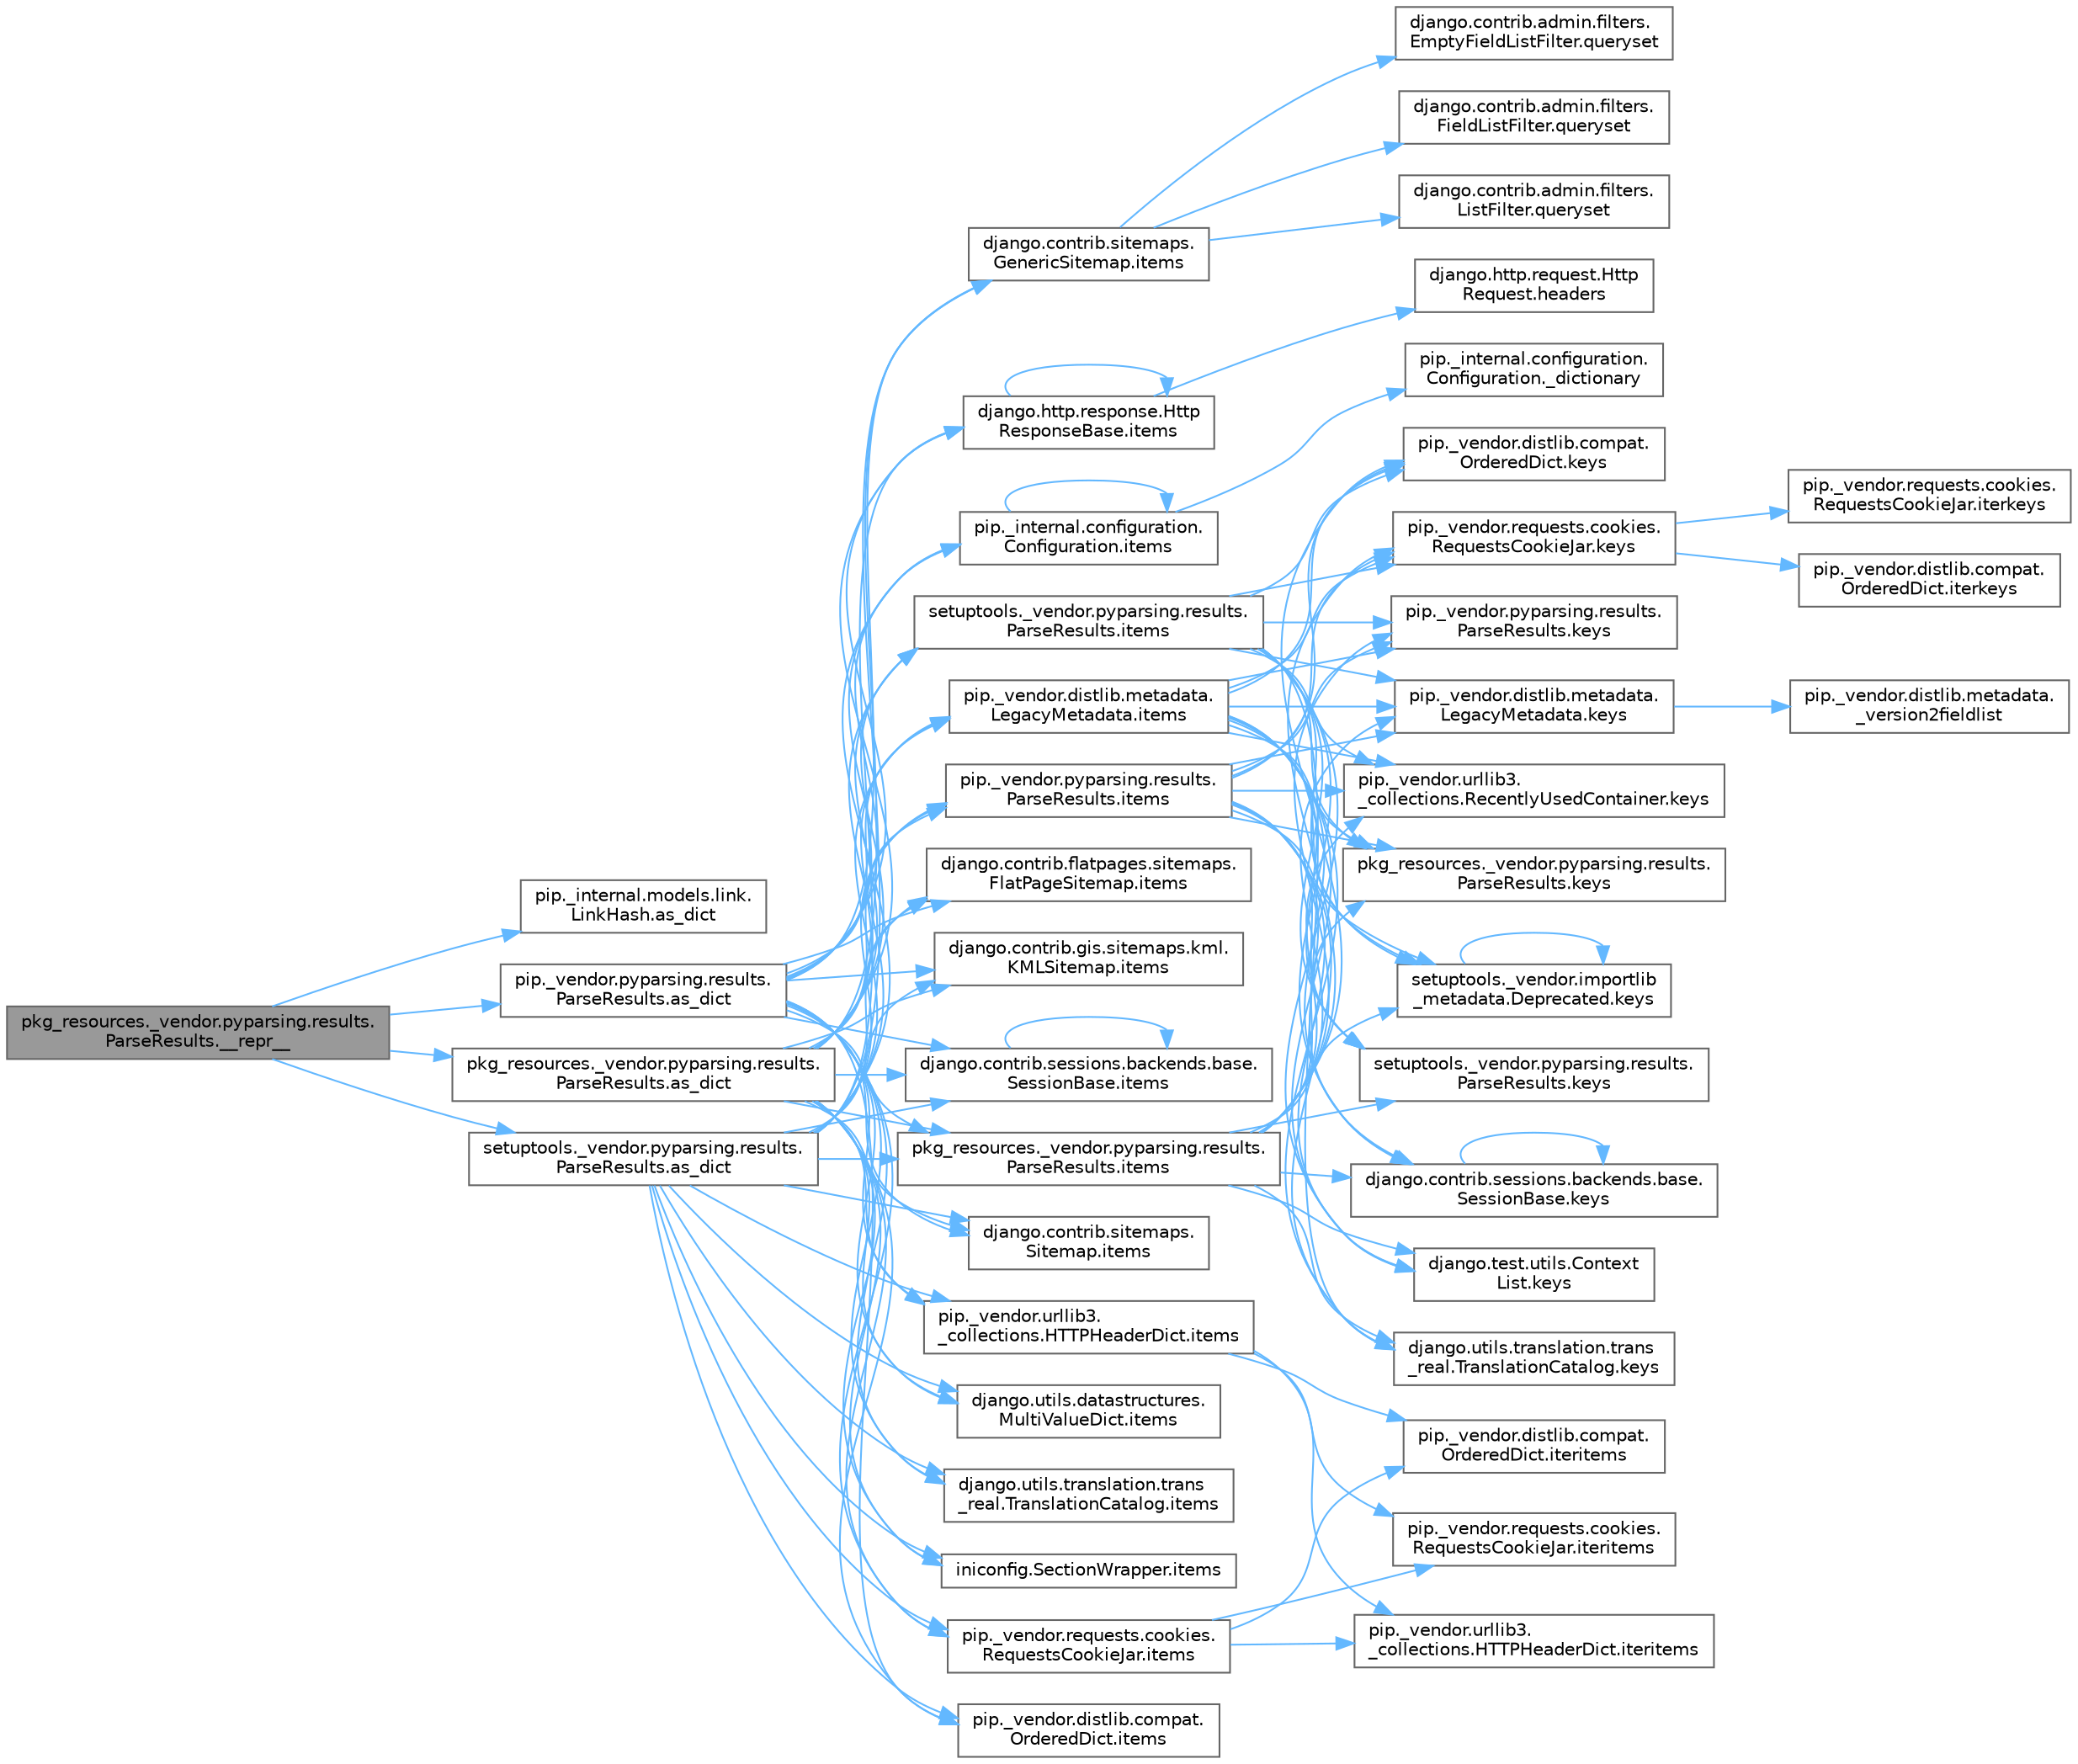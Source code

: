 digraph "pkg_resources._vendor.pyparsing.results.ParseResults.__repr__"
{
 // LATEX_PDF_SIZE
  bgcolor="transparent";
  edge [fontname=Helvetica,fontsize=10,labelfontname=Helvetica,labelfontsize=10];
  node [fontname=Helvetica,fontsize=10,shape=box,height=0.2,width=0.4];
  rankdir="LR";
  Node1 [id="Node000001",label="pkg_resources._vendor.pyparsing.results.\lParseResults.__repr__",height=0.2,width=0.4,color="gray40", fillcolor="grey60", style="filled", fontcolor="black",tooltip=" "];
  Node1 -> Node2 [id="edge1_Node000001_Node000002",color="steelblue1",style="solid",tooltip=" "];
  Node2 [id="Node000002",label="pip._internal.models.link.\lLinkHash.as_dict",height=0.2,width=0.4,color="grey40", fillcolor="white", style="filled",URL="$classpip_1_1__internal_1_1models_1_1link_1_1_link_hash.html#a7fc07b51732dfa238d0cfb9e6180e2b9",tooltip=" "];
  Node1 -> Node3 [id="edge2_Node000001_Node000003",color="steelblue1",style="solid",tooltip=" "];
  Node3 [id="Node000003",label="pip._vendor.pyparsing.results.\lParseResults.as_dict",height=0.2,width=0.4,color="grey40", fillcolor="white", style="filled",URL="$classpip_1_1__vendor_1_1pyparsing_1_1results_1_1_parse_results.html#a8eacba06a635cbb7fc817457d025efe0",tooltip=" "];
  Node3 -> Node4 [id="edge3_Node000003_Node000004",color="steelblue1",style="solid",tooltip=" "];
  Node4 [id="Node000004",label="django.contrib.flatpages.sitemaps.\lFlatPageSitemap.items",height=0.2,width=0.4,color="grey40", fillcolor="white", style="filled",URL="$classdjango_1_1contrib_1_1flatpages_1_1sitemaps_1_1_flat_page_sitemap.html#a890b7d4b4f929ef87f6d05480ba15371",tooltip=" "];
  Node3 -> Node5 [id="edge4_Node000003_Node000005",color="steelblue1",style="solid",tooltip=" "];
  Node5 [id="Node000005",label="django.contrib.gis.sitemaps.kml.\lKMLSitemap.items",height=0.2,width=0.4,color="grey40", fillcolor="white", style="filled",URL="$classdjango_1_1contrib_1_1gis_1_1sitemaps_1_1kml_1_1_k_m_l_sitemap.html#a4f5e2cd721534203192a6c8d63fe2554",tooltip=" "];
  Node3 -> Node6 [id="edge5_Node000003_Node000006",color="steelblue1",style="solid",tooltip=" "];
  Node6 [id="Node000006",label="django.contrib.sessions.backends.base.\lSessionBase.items",height=0.2,width=0.4,color="grey40", fillcolor="white", style="filled",URL="$classdjango_1_1contrib_1_1sessions_1_1backends_1_1base_1_1_session_base.html#acf159b32cdfee213dfdf00a0e70dd535",tooltip=" "];
  Node6 -> Node6 [id="edge6_Node000006_Node000006",color="steelblue1",style="solid",tooltip=" "];
  Node3 -> Node7 [id="edge7_Node000003_Node000007",color="steelblue1",style="solid",tooltip=" "];
  Node7 [id="Node000007",label="django.contrib.sitemaps.\lGenericSitemap.items",height=0.2,width=0.4,color="grey40", fillcolor="white", style="filled",URL="$classdjango_1_1contrib_1_1sitemaps_1_1_generic_sitemap.html#aa9a783f805f1e9a27a75a4eee86e1837",tooltip=" "];
  Node7 -> Node8 [id="edge8_Node000007_Node000008",color="steelblue1",style="solid",tooltip=" "];
  Node8 [id="Node000008",label="django.contrib.admin.filters.\lEmptyFieldListFilter.queryset",height=0.2,width=0.4,color="grey40", fillcolor="white", style="filled",URL="$classdjango_1_1contrib_1_1admin_1_1filters_1_1_empty_field_list_filter.html#a7c601d9b32bad0920a6af219ea1ac733",tooltip=" "];
  Node7 -> Node9 [id="edge9_Node000007_Node000009",color="steelblue1",style="solid",tooltip=" "];
  Node9 [id="Node000009",label="django.contrib.admin.filters.\lFieldListFilter.queryset",height=0.2,width=0.4,color="grey40", fillcolor="white", style="filled",URL="$classdjango_1_1contrib_1_1admin_1_1filters_1_1_field_list_filter.html#a3a783bd1289c7321391afc78436b07d4",tooltip=" "];
  Node7 -> Node10 [id="edge10_Node000007_Node000010",color="steelblue1",style="solid",tooltip=" "];
  Node10 [id="Node000010",label="django.contrib.admin.filters.\lListFilter.queryset",height=0.2,width=0.4,color="grey40", fillcolor="white", style="filled",URL="$classdjango_1_1contrib_1_1admin_1_1filters_1_1_list_filter.html#a50eb27880299b5cb090c7c0e8820f8e3",tooltip=" "];
  Node3 -> Node11 [id="edge11_Node000003_Node000011",color="steelblue1",style="solid",tooltip=" "];
  Node11 [id="Node000011",label="django.contrib.sitemaps.\lSitemap.items",height=0.2,width=0.4,color="grey40", fillcolor="white", style="filled",URL="$classdjango_1_1contrib_1_1sitemaps_1_1_sitemap.html#add1d5d44e1dc9ae7255026663813e50d",tooltip=" "];
  Node3 -> Node12 [id="edge12_Node000003_Node000012",color="steelblue1",style="solid",tooltip=" "];
  Node12 [id="Node000012",label="django.http.response.Http\lResponseBase.items",height=0.2,width=0.4,color="grey40", fillcolor="white", style="filled",URL="$classdjango_1_1http_1_1response_1_1_http_response_base.html#a95bb80f66df3dbc32cfa6fc2b1cccb1e",tooltip=" "];
  Node12 -> Node13 [id="edge13_Node000012_Node000013",color="steelblue1",style="solid",tooltip=" "];
  Node13 [id="Node000013",label="django.http.request.Http\lRequest.headers",height=0.2,width=0.4,color="grey40", fillcolor="white", style="filled",URL="$classdjango_1_1http_1_1request_1_1_http_request.html#a757d86c06e163aa94180817723ce1b9c",tooltip=" "];
  Node12 -> Node12 [id="edge14_Node000012_Node000012",color="steelblue1",style="solid",tooltip=" "];
  Node3 -> Node14 [id="edge15_Node000003_Node000014",color="steelblue1",style="solid",tooltip=" "];
  Node14 [id="Node000014",label="django.utils.datastructures.\lMultiValueDict.items",height=0.2,width=0.4,color="grey40", fillcolor="white", style="filled",URL="$classdjango_1_1utils_1_1datastructures_1_1_multi_value_dict.html#a542cdaf97ce424d16cb5b66679ef978b",tooltip=" "];
  Node3 -> Node15 [id="edge16_Node000003_Node000015",color="steelblue1",style="solid",tooltip=" "];
  Node15 [id="Node000015",label="django.utils.translation.trans\l_real.TranslationCatalog.items",height=0.2,width=0.4,color="grey40", fillcolor="white", style="filled",URL="$classdjango_1_1utils_1_1translation_1_1trans__real_1_1_translation_catalog.html#aeada2e944125b43e093532d0e6d09d97",tooltip=" "];
  Node3 -> Node16 [id="edge17_Node000003_Node000016",color="steelblue1",style="solid",tooltip=" "];
  Node16 [id="Node000016",label="iniconfig.SectionWrapper.items",height=0.2,width=0.4,color="grey40", fillcolor="white", style="filled",URL="$classiniconfig_1_1_section_wrapper.html#a0c314cad6635801062ee873f5e8b2e88",tooltip=" "];
  Node3 -> Node17 [id="edge18_Node000003_Node000017",color="steelblue1",style="solid",tooltip=" "];
  Node17 [id="Node000017",label="pip._internal.configuration.\lConfiguration.items",height=0.2,width=0.4,color="grey40", fillcolor="white", style="filled",URL="$classpip_1_1__internal_1_1configuration_1_1_configuration.html#ace540ce945424c524f4c02a44f9d5e6e",tooltip=" "];
  Node17 -> Node18 [id="edge19_Node000017_Node000018",color="steelblue1",style="solid",tooltip=" "];
  Node18 [id="Node000018",label="pip._internal.configuration.\lConfiguration._dictionary",height=0.2,width=0.4,color="grey40", fillcolor="white", style="filled",URL="$classpip_1_1__internal_1_1configuration_1_1_configuration.html#a65dbeac28d39e334bd0e117e56643f6b",tooltip=" "];
  Node17 -> Node17 [id="edge20_Node000017_Node000017",color="steelblue1",style="solid",tooltip=" "];
  Node3 -> Node19 [id="edge21_Node000003_Node000019",color="steelblue1",style="solid",tooltip=" "];
  Node19 [id="Node000019",label="pip._vendor.distlib.compat.\lOrderedDict.items",height=0.2,width=0.4,color="grey40", fillcolor="white", style="filled",URL="$classpip_1_1__vendor_1_1distlib_1_1compat_1_1_ordered_dict.html#a85d94b549ae373a65330ca992ea2b7dc",tooltip=" "];
  Node3 -> Node20 [id="edge22_Node000003_Node000020",color="steelblue1",style="solid",tooltip=" "];
  Node20 [id="Node000020",label="pip._vendor.distlib.metadata.\lLegacyMetadata.items",height=0.2,width=0.4,color="grey40", fillcolor="white", style="filled",URL="$classpip_1_1__vendor_1_1distlib_1_1metadata_1_1_legacy_metadata.html#a6030de0ed3711666a377c01d930e678d",tooltip=" "];
  Node20 -> Node21 [id="edge23_Node000020_Node000021",color="steelblue1",style="solid",tooltip=" "];
  Node21 [id="Node000021",label="django.contrib.sessions.backends.base.\lSessionBase.keys",height=0.2,width=0.4,color="grey40", fillcolor="white", style="filled",URL="$classdjango_1_1contrib_1_1sessions_1_1backends_1_1base_1_1_session_base.html#a81285a01cc6e6305ffbf907cf45d58c4",tooltip=" "];
  Node21 -> Node21 [id="edge24_Node000021_Node000021",color="steelblue1",style="solid",tooltip=" "];
  Node20 -> Node22 [id="edge25_Node000020_Node000022",color="steelblue1",style="solid",tooltip=" "];
  Node22 [id="Node000022",label="django.test.utils.Context\lList.keys",height=0.2,width=0.4,color="grey40", fillcolor="white", style="filled",URL="$classdjango_1_1test_1_1utils_1_1_context_list.html#aeb9015b80a69c28112a29af3663d74a6",tooltip=" "];
  Node20 -> Node23 [id="edge26_Node000020_Node000023",color="steelblue1",style="solid",tooltip=" "];
  Node23 [id="Node000023",label="django.utils.translation.trans\l_real.TranslationCatalog.keys",height=0.2,width=0.4,color="grey40", fillcolor="white", style="filled",URL="$classdjango_1_1utils_1_1translation_1_1trans__real_1_1_translation_catalog.html#ae8eb4fa01587390a4f0ee88e70f36e60",tooltip=" "];
  Node20 -> Node24 [id="edge27_Node000020_Node000024",color="steelblue1",style="solid",tooltip=" "];
  Node24 [id="Node000024",label="pip._vendor.distlib.compat.\lOrderedDict.keys",height=0.2,width=0.4,color="grey40", fillcolor="white", style="filled",URL="$classpip_1_1__vendor_1_1distlib_1_1compat_1_1_ordered_dict.html#a4ad67e3678d5ac815a9af79ac9b0ded2",tooltip=" "];
  Node20 -> Node25 [id="edge28_Node000020_Node000025",color="steelblue1",style="solid",tooltip=" "];
  Node25 [id="Node000025",label="pip._vendor.distlib.metadata.\lLegacyMetadata.keys",height=0.2,width=0.4,color="grey40", fillcolor="white", style="filled",URL="$classpip_1_1__vendor_1_1distlib_1_1metadata_1_1_legacy_metadata.html#a727d18f42cb38f36ec39292b55b981d1",tooltip=" "];
  Node25 -> Node26 [id="edge29_Node000025_Node000026",color="steelblue1",style="solid",tooltip=" "];
  Node26 [id="Node000026",label="pip._vendor.distlib.metadata.\l_version2fieldlist",height=0.2,width=0.4,color="grey40", fillcolor="white", style="filled",URL="$namespacepip_1_1__vendor_1_1distlib_1_1metadata.html#a223dc26f9a9015742c33c273531cfa67",tooltip=" "];
  Node20 -> Node27 [id="edge30_Node000020_Node000027",color="steelblue1",style="solid",tooltip=" "];
  Node27 [id="Node000027",label="pip._vendor.pyparsing.results.\lParseResults.keys",height=0.2,width=0.4,color="grey40", fillcolor="white", style="filled",URL="$classpip_1_1__vendor_1_1pyparsing_1_1results_1_1_parse_results.html#a73395b469fb80bb48afc30307380f851",tooltip=" "];
  Node20 -> Node28 [id="edge31_Node000020_Node000028",color="steelblue1",style="solid",tooltip=" "];
  Node28 [id="Node000028",label="pip._vendor.requests.cookies.\lRequestsCookieJar.keys",height=0.2,width=0.4,color="grey40", fillcolor="white", style="filled",URL="$classpip_1_1__vendor_1_1requests_1_1cookies_1_1_requests_cookie_jar.html#ab2052ba1fb438495bdfc767eb616452b",tooltip=" "];
  Node28 -> Node29 [id="edge32_Node000028_Node000029",color="steelblue1",style="solid",tooltip=" "];
  Node29 [id="Node000029",label="pip._vendor.distlib.compat.\lOrderedDict.iterkeys",height=0.2,width=0.4,color="grey40", fillcolor="white", style="filled",URL="$classpip_1_1__vendor_1_1distlib_1_1compat_1_1_ordered_dict.html#a555bb13525fd28655cc6d933f25be6d3",tooltip=" "];
  Node28 -> Node30 [id="edge33_Node000028_Node000030",color="steelblue1",style="solid",tooltip=" "];
  Node30 [id="Node000030",label="pip._vendor.requests.cookies.\lRequestsCookieJar.iterkeys",height=0.2,width=0.4,color="grey40", fillcolor="white", style="filled",URL="$classpip_1_1__vendor_1_1requests_1_1cookies_1_1_requests_cookie_jar.html#ae3cc8d72dd6538b05fadca9cd2287b45",tooltip=" "];
  Node20 -> Node31 [id="edge34_Node000020_Node000031",color="steelblue1",style="solid",tooltip=" "];
  Node31 [id="Node000031",label="pip._vendor.urllib3.\l_collections.RecentlyUsedContainer.keys",height=0.2,width=0.4,color="grey40", fillcolor="white", style="filled",URL="$classpip_1_1__vendor_1_1urllib3_1_1__collections_1_1_recently_used_container.html#aa3fc6e046177eec0e2f36b3359ea36be",tooltip=" "];
  Node20 -> Node32 [id="edge35_Node000020_Node000032",color="steelblue1",style="solid",tooltip=" "];
  Node32 [id="Node000032",label="pkg_resources._vendor.pyparsing.results.\lParseResults.keys",height=0.2,width=0.4,color="grey40", fillcolor="white", style="filled",URL="$classpkg__resources_1_1__vendor_1_1pyparsing_1_1results_1_1_parse_results.html#a7982d9227b52dad0bf964c9fbf1339a2",tooltip=" "];
  Node20 -> Node33 [id="edge36_Node000020_Node000033",color="steelblue1",style="solid",tooltip=" "];
  Node33 [id="Node000033",label="setuptools._vendor.importlib\l_metadata.Deprecated.keys",height=0.2,width=0.4,color="grey40", fillcolor="white", style="filled",URL="$classsetuptools_1_1__vendor_1_1importlib__metadata_1_1_deprecated.html#adc394a75769667dd1adde7c468015a11",tooltip=" "];
  Node33 -> Node33 [id="edge37_Node000033_Node000033",color="steelblue1",style="solid",tooltip=" "];
  Node20 -> Node34 [id="edge38_Node000020_Node000034",color="steelblue1",style="solid",tooltip=" "];
  Node34 [id="Node000034",label="setuptools._vendor.pyparsing.results.\lParseResults.keys",height=0.2,width=0.4,color="grey40", fillcolor="white", style="filled",URL="$classsetuptools_1_1__vendor_1_1pyparsing_1_1results_1_1_parse_results.html#a9014f697181c5d12a8cfe6bdb99b81a9",tooltip=" "];
  Node3 -> Node35 [id="edge39_Node000003_Node000035",color="steelblue1",style="solid",tooltip=" "];
  Node35 [id="Node000035",label="pip._vendor.pyparsing.results.\lParseResults.items",height=0.2,width=0.4,color="grey40", fillcolor="white", style="filled",URL="$classpip_1_1__vendor_1_1pyparsing_1_1results_1_1_parse_results.html#a9c7519fa02524192b529a128b208be2e",tooltip=" "];
  Node35 -> Node21 [id="edge40_Node000035_Node000021",color="steelblue1",style="solid",tooltip=" "];
  Node35 -> Node22 [id="edge41_Node000035_Node000022",color="steelblue1",style="solid",tooltip=" "];
  Node35 -> Node23 [id="edge42_Node000035_Node000023",color="steelblue1",style="solid",tooltip=" "];
  Node35 -> Node24 [id="edge43_Node000035_Node000024",color="steelblue1",style="solid",tooltip=" "];
  Node35 -> Node25 [id="edge44_Node000035_Node000025",color="steelblue1",style="solid",tooltip=" "];
  Node35 -> Node27 [id="edge45_Node000035_Node000027",color="steelblue1",style="solid",tooltip=" "];
  Node35 -> Node28 [id="edge46_Node000035_Node000028",color="steelblue1",style="solid",tooltip=" "];
  Node35 -> Node31 [id="edge47_Node000035_Node000031",color="steelblue1",style="solid",tooltip=" "];
  Node35 -> Node32 [id="edge48_Node000035_Node000032",color="steelblue1",style="solid",tooltip=" "];
  Node35 -> Node33 [id="edge49_Node000035_Node000033",color="steelblue1",style="solid",tooltip=" "];
  Node35 -> Node34 [id="edge50_Node000035_Node000034",color="steelblue1",style="solid",tooltip=" "];
  Node3 -> Node36 [id="edge51_Node000003_Node000036",color="steelblue1",style="solid",tooltip=" "];
  Node36 [id="Node000036",label="pip._vendor.requests.cookies.\lRequestsCookieJar.items",height=0.2,width=0.4,color="grey40", fillcolor="white", style="filled",URL="$classpip_1_1__vendor_1_1requests_1_1cookies_1_1_requests_cookie_jar.html#a356c29fffafbd9a47c52ad3af1d194af",tooltip=" "];
  Node36 -> Node37 [id="edge52_Node000036_Node000037",color="steelblue1",style="solid",tooltip=" "];
  Node37 [id="Node000037",label="pip._vendor.distlib.compat.\lOrderedDict.iteritems",height=0.2,width=0.4,color="grey40", fillcolor="white", style="filled",URL="$classpip_1_1__vendor_1_1distlib_1_1compat_1_1_ordered_dict.html#a49a152596a7e7e1c91c92b03dd234b46",tooltip=" "];
  Node36 -> Node38 [id="edge53_Node000036_Node000038",color="steelblue1",style="solid",tooltip=" "];
  Node38 [id="Node000038",label="pip._vendor.requests.cookies.\lRequestsCookieJar.iteritems",height=0.2,width=0.4,color="grey40", fillcolor="white", style="filled",URL="$classpip_1_1__vendor_1_1requests_1_1cookies_1_1_requests_cookie_jar.html#a3c3a584e7add5f059683a2b65adf26cf",tooltip=" "];
  Node36 -> Node39 [id="edge54_Node000036_Node000039",color="steelblue1",style="solid",tooltip=" "];
  Node39 [id="Node000039",label="pip._vendor.urllib3.\l_collections.HTTPHeaderDict.iteritems",height=0.2,width=0.4,color="grey40", fillcolor="white", style="filled",URL="$classpip_1_1__vendor_1_1urllib3_1_1__collections_1_1_h_t_t_p_header_dict.html#a8aac0eaad0ce96ceaaa1e747b7b962a5",tooltip=" "];
  Node3 -> Node40 [id="edge55_Node000003_Node000040",color="steelblue1",style="solid",tooltip=" "];
  Node40 [id="Node000040",label="pip._vendor.urllib3.\l_collections.HTTPHeaderDict.items",height=0.2,width=0.4,color="grey40", fillcolor="white", style="filled",URL="$classpip_1_1__vendor_1_1urllib3_1_1__collections_1_1_h_t_t_p_header_dict.html#acb0e7a7f0feffd0e15ebff4dc9275eb8",tooltip=" "];
  Node40 -> Node37 [id="edge56_Node000040_Node000037",color="steelblue1",style="solid",tooltip=" "];
  Node40 -> Node38 [id="edge57_Node000040_Node000038",color="steelblue1",style="solid",tooltip=" "];
  Node40 -> Node39 [id="edge58_Node000040_Node000039",color="steelblue1",style="solid",tooltip=" "];
  Node3 -> Node41 [id="edge59_Node000003_Node000041",color="steelblue1",style="solid",tooltip=" "];
  Node41 [id="Node000041",label="pkg_resources._vendor.pyparsing.results.\lParseResults.items",height=0.2,width=0.4,color="grey40", fillcolor="white", style="filled",URL="$classpkg__resources_1_1__vendor_1_1pyparsing_1_1results_1_1_parse_results.html#a2b101cc8f2dfba49f44ad18bca57a38d",tooltip=" "];
  Node41 -> Node21 [id="edge60_Node000041_Node000021",color="steelblue1",style="solid",tooltip=" "];
  Node41 -> Node22 [id="edge61_Node000041_Node000022",color="steelblue1",style="solid",tooltip=" "];
  Node41 -> Node23 [id="edge62_Node000041_Node000023",color="steelblue1",style="solid",tooltip=" "];
  Node41 -> Node24 [id="edge63_Node000041_Node000024",color="steelblue1",style="solid",tooltip=" "];
  Node41 -> Node25 [id="edge64_Node000041_Node000025",color="steelblue1",style="solid",tooltip=" "];
  Node41 -> Node27 [id="edge65_Node000041_Node000027",color="steelblue1",style="solid",tooltip=" "];
  Node41 -> Node28 [id="edge66_Node000041_Node000028",color="steelblue1",style="solid",tooltip=" "];
  Node41 -> Node31 [id="edge67_Node000041_Node000031",color="steelblue1",style="solid",tooltip=" "];
  Node41 -> Node32 [id="edge68_Node000041_Node000032",color="steelblue1",style="solid",tooltip=" "];
  Node41 -> Node33 [id="edge69_Node000041_Node000033",color="steelblue1",style="solid",tooltip=" "];
  Node41 -> Node34 [id="edge70_Node000041_Node000034",color="steelblue1",style="solid",tooltip=" "];
  Node3 -> Node42 [id="edge71_Node000003_Node000042",color="steelblue1",style="solid",tooltip=" "];
  Node42 [id="Node000042",label="setuptools._vendor.pyparsing.results.\lParseResults.items",height=0.2,width=0.4,color="grey40", fillcolor="white", style="filled",URL="$classsetuptools_1_1__vendor_1_1pyparsing_1_1results_1_1_parse_results.html#a30d259592837cf08320bf96e1ca3e77a",tooltip=" "];
  Node42 -> Node21 [id="edge72_Node000042_Node000021",color="steelblue1",style="solid",tooltip=" "];
  Node42 -> Node22 [id="edge73_Node000042_Node000022",color="steelblue1",style="solid",tooltip=" "];
  Node42 -> Node23 [id="edge74_Node000042_Node000023",color="steelblue1",style="solid",tooltip=" "];
  Node42 -> Node24 [id="edge75_Node000042_Node000024",color="steelblue1",style="solid",tooltip=" "];
  Node42 -> Node25 [id="edge76_Node000042_Node000025",color="steelblue1",style="solid",tooltip=" "];
  Node42 -> Node27 [id="edge77_Node000042_Node000027",color="steelblue1",style="solid",tooltip=" "];
  Node42 -> Node28 [id="edge78_Node000042_Node000028",color="steelblue1",style="solid",tooltip=" "];
  Node42 -> Node31 [id="edge79_Node000042_Node000031",color="steelblue1",style="solid",tooltip=" "];
  Node42 -> Node32 [id="edge80_Node000042_Node000032",color="steelblue1",style="solid",tooltip=" "];
  Node42 -> Node33 [id="edge81_Node000042_Node000033",color="steelblue1",style="solid",tooltip=" "];
  Node42 -> Node34 [id="edge82_Node000042_Node000034",color="steelblue1",style="solid",tooltip=" "];
  Node1 -> Node43 [id="edge83_Node000001_Node000043",color="steelblue1",style="solid",tooltip=" "];
  Node43 [id="Node000043",label="pkg_resources._vendor.pyparsing.results.\lParseResults.as_dict",height=0.2,width=0.4,color="grey40", fillcolor="white", style="filled",URL="$classpkg__resources_1_1__vendor_1_1pyparsing_1_1results_1_1_parse_results.html#a8edb3571b6331a46b00f60753e3ee783",tooltip=" "];
  Node43 -> Node4 [id="edge84_Node000043_Node000004",color="steelblue1",style="solid",tooltip=" "];
  Node43 -> Node5 [id="edge85_Node000043_Node000005",color="steelblue1",style="solid",tooltip=" "];
  Node43 -> Node6 [id="edge86_Node000043_Node000006",color="steelblue1",style="solid",tooltip=" "];
  Node43 -> Node7 [id="edge87_Node000043_Node000007",color="steelblue1",style="solid",tooltip=" "];
  Node43 -> Node11 [id="edge88_Node000043_Node000011",color="steelblue1",style="solid",tooltip=" "];
  Node43 -> Node12 [id="edge89_Node000043_Node000012",color="steelblue1",style="solid",tooltip=" "];
  Node43 -> Node14 [id="edge90_Node000043_Node000014",color="steelblue1",style="solid",tooltip=" "];
  Node43 -> Node15 [id="edge91_Node000043_Node000015",color="steelblue1",style="solid",tooltip=" "];
  Node43 -> Node16 [id="edge92_Node000043_Node000016",color="steelblue1",style="solid",tooltip=" "];
  Node43 -> Node17 [id="edge93_Node000043_Node000017",color="steelblue1",style="solid",tooltip=" "];
  Node43 -> Node19 [id="edge94_Node000043_Node000019",color="steelblue1",style="solid",tooltip=" "];
  Node43 -> Node20 [id="edge95_Node000043_Node000020",color="steelblue1",style="solid",tooltip=" "];
  Node43 -> Node35 [id="edge96_Node000043_Node000035",color="steelblue1",style="solid",tooltip=" "];
  Node43 -> Node36 [id="edge97_Node000043_Node000036",color="steelblue1",style="solid",tooltip=" "];
  Node43 -> Node40 [id="edge98_Node000043_Node000040",color="steelblue1",style="solid",tooltip=" "];
  Node43 -> Node41 [id="edge99_Node000043_Node000041",color="steelblue1",style="solid",tooltip=" "];
  Node43 -> Node42 [id="edge100_Node000043_Node000042",color="steelblue1",style="solid",tooltip=" "];
  Node1 -> Node44 [id="edge101_Node000001_Node000044",color="steelblue1",style="solid",tooltip=" "];
  Node44 [id="Node000044",label="setuptools._vendor.pyparsing.results.\lParseResults.as_dict",height=0.2,width=0.4,color="grey40", fillcolor="white", style="filled",URL="$classsetuptools_1_1__vendor_1_1pyparsing_1_1results_1_1_parse_results.html#ab5971defc22d3c1b64ec66e6fdca2f9f",tooltip=" "];
  Node44 -> Node4 [id="edge102_Node000044_Node000004",color="steelblue1",style="solid",tooltip=" "];
  Node44 -> Node5 [id="edge103_Node000044_Node000005",color="steelblue1",style="solid",tooltip=" "];
  Node44 -> Node6 [id="edge104_Node000044_Node000006",color="steelblue1",style="solid",tooltip=" "];
  Node44 -> Node7 [id="edge105_Node000044_Node000007",color="steelblue1",style="solid",tooltip=" "];
  Node44 -> Node11 [id="edge106_Node000044_Node000011",color="steelblue1",style="solid",tooltip=" "];
  Node44 -> Node12 [id="edge107_Node000044_Node000012",color="steelblue1",style="solid",tooltip=" "];
  Node44 -> Node14 [id="edge108_Node000044_Node000014",color="steelblue1",style="solid",tooltip=" "];
  Node44 -> Node15 [id="edge109_Node000044_Node000015",color="steelblue1",style="solid",tooltip=" "];
  Node44 -> Node16 [id="edge110_Node000044_Node000016",color="steelblue1",style="solid",tooltip=" "];
  Node44 -> Node17 [id="edge111_Node000044_Node000017",color="steelblue1",style="solid",tooltip=" "];
  Node44 -> Node19 [id="edge112_Node000044_Node000019",color="steelblue1",style="solid",tooltip=" "];
  Node44 -> Node20 [id="edge113_Node000044_Node000020",color="steelblue1",style="solid",tooltip=" "];
  Node44 -> Node35 [id="edge114_Node000044_Node000035",color="steelblue1",style="solid",tooltip=" "];
  Node44 -> Node36 [id="edge115_Node000044_Node000036",color="steelblue1",style="solid",tooltip=" "];
  Node44 -> Node40 [id="edge116_Node000044_Node000040",color="steelblue1",style="solid",tooltip=" "];
  Node44 -> Node41 [id="edge117_Node000044_Node000041",color="steelblue1",style="solid",tooltip=" "];
  Node44 -> Node42 [id="edge118_Node000044_Node000042",color="steelblue1",style="solid",tooltip=" "];
}

